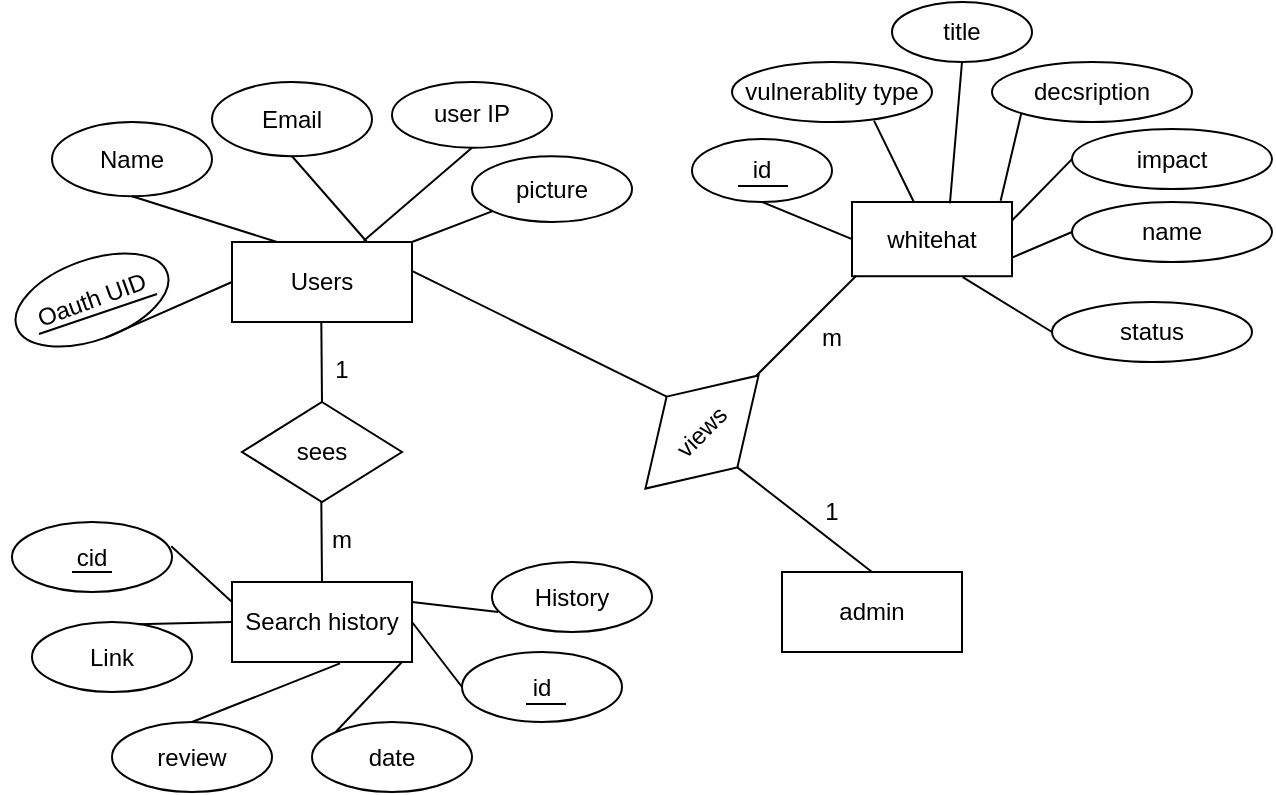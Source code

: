 <mxfile version="24.9.3">
  <diagram name="Page-1" id="CrL3ho2xiwmBCw55VYt6">
    <mxGraphModel dx="1235" dy="676" grid="1" gridSize="10" guides="1" tooltips="1" connect="1" arrows="1" fold="1" page="1" pageScale="1" pageWidth="850" pageHeight="1100" math="0" shadow="0">
      <root>
        <mxCell id="0" />
        <mxCell id="1" parent="0" />
        <mxCell id="G_u9hs9IfjCtMMZhX1Wt-1" value="Users" style="rounded=0;whiteSpace=wrap;html=1;fillColor=none;" parent="1" vertex="1">
          <mxGeometry x="230" y="240" width="90" height="40" as="geometry" />
        </mxCell>
        <mxCell id="G_u9hs9IfjCtMMZhX1Wt-2" value="" style="endArrow=none;html=1;rounded=0;exitX=0;exitY=0.5;exitDx=0;exitDy=0;entryX=0.5;entryY=1;entryDx=0;entryDy=0;" parent="1" source="G_u9hs9IfjCtMMZhX1Wt-1" target="G_u9hs9IfjCtMMZhX1Wt-3" edge="1">
          <mxGeometry width="50" height="50" relative="1" as="geometry">
            <mxPoint x="220" y="260" as="sourcePoint" />
            <mxPoint x="210" y="210" as="targetPoint" />
          </mxGeometry>
        </mxCell>
        <mxCell id="G_u9hs9IfjCtMMZhX1Wt-3" value="Oauth UID" style="ellipse;whiteSpace=wrap;html=1;fillColor=none;rotation=-20;" parent="1" vertex="1">
          <mxGeometry x="120" y="249" width="80" height="40" as="geometry" />
        </mxCell>
        <mxCell id="G_u9hs9IfjCtMMZhX1Wt-4" value="" style="endArrow=none;html=1;rounded=0;exitX=0.25;exitY=0;exitDx=0;exitDy=0;entryX=0.5;entryY=1;entryDx=0;entryDy=0;" parent="1" source="G_u9hs9IfjCtMMZhX1Wt-1" target="G_u9hs9IfjCtMMZhX1Wt-5" edge="1">
          <mxGeometry width="50" height="50" relative="1" as="geometry">
            <mxPoint x="350" y="235.7" as="sourcePoint" />
            <mxPoint x="330" y="185.7" as="targetPoint" />
          </mxGeometry>
        </mxCell>
        <mxCell id="G_u9hs9IfjCtMMZhX1Wt-5" value="Name" style="ellipse;whiteSpace=wrap;html=1;fillColor=none;rotation=0;" parent="1" vertex="1">
          <mxGeometry x="140" y="180" width="80" height="37.11" as="geometry" />
        </mxCell>
        <mxCell id="G_u9hs9IfjCtMMZhX1Wt-8" value="" style="endArrow=none;html=1;rounded=0;exitX=0.75;exitY=0;exitDx=0;exitDy=0;entryX=0.5;entryY=1;entryDx=0;entryDy=0;" parent="1" source="G_u9hs9IfjCtMMZhX1Wt-1" target="G_u9hs9IfjCtMMZhX1Wt-9" edge="1">
          <mxGeometry width="50" height="50" relative="1" as="geometry">
            <mxPoint x="343" y="240" as="sourcePoint" />
            <mxPoint x="420" y="185.7" as="targetPoint" />
          </mxGeometry>
        </mxCell>
        <mxCell id="G_u9hs9IfjCtMMZhX1Wt-9" value="Email" style="ellipse;whiteSpace=wrap;html=1;fillColor=none;rotation=0;" parent="1" vertex="1">
          <mxGeometry x="220" y="160" width="80" height="37.11" as="geometry" />
        </mxCell>
        <mxCell id="G_u9hs9IfjCtMMZhX1Wt-10" value="" style="endArrow=none;html=1;rounded=0;entryX=0.5;entryY=1;entryDx=0;entryDy=0;exitX=0.732;exitY=-0.017;exitDx=0;exitDy=0;exitPerimeter=0;" parent="1" source="G_u9hs9IfjCtMMZhX1Wt-1" target="G_u9hs9IfjCtMMZhX1Wt-11" edge="1">
          <mxGeometry width="50" height="50" relative="1" as="geometry">
            <mxPoint x="300" y="237" as="sourcePoint" />
            <mxPoint x="465" y="222.81" as="targetPoint" />
          </mxGeometry>
        </mxCell>
        <mxCell id="G_u9hs9IfjCtMMZhX1Wt-11" value="user IP" style="ellipse;whiteSpace=wrap;html=1;fillColor=none;rotation=0;" parent="1" vertex="1">
          <mxGeometry x="310" y="160" width="80" height="32.89" as="geometry" />
        </mxCell>
        <mxCell id="G_u9hs9IfjCtMMZhX1Wt-12" value="" style="endArrow=none;html=1;rounded=0;" parent="1" edge="1">
          <mxGeometry width="50" height="50" relative="1" as="geometry">
            <mxPoint x="275" y="320" as="sourcePoint" />
            <mxPoint x="274.66" y="280" as="targetPoint" />
          </mxGeometry>
        </mxCell>
        <mxCell id="G_u9hs9IfjCtMMZhX1Wt-13" value="sees" style="rhombus;whiteSpace=wrap;html=1;fillColor=none;" parent="1" vertex="1">
          <mxGeometry x="235" y="320" width="80" height="50" as="geometry" />
        </mxCell>
        <mxCell id="G_u9hs9IfjCtMMZhX1Wt-14" value="" style="endArrow=none;html=1;rounded=0;" parent="1" edge="1">
          <mxGeometry width="50" height="50" relative="1" as="geometry">
            <mxPoint x="275" y="410" as="sourcePoint" />
            <mxPoint x="274.66" y="370" as="targetPoint" />
          </mxGeometry>
        </mxCell>
        <mxCell id="G_u9hs9IfjCtMMZhX1Wt-15" value="Search history" style="rounded=0;whiteSpace=wrap;html=1;fillColor=none;" parent="1" vertex="1">
          <mxGeometry x="230" y="410" width="90" height="40" as="geometry" />
        </mxCell>
        <mxCell id="G_u9hs9IfjCtMMZhX1Wt-21" value="Link" style="ellipse;whiteSpace=wrap;html=1;fillColor=none;rotation=0;" parent="1" vertex="1">
          <mxGeometry x="130" y="430" width="80" height="35" as="geometry" />
        </mxCell>
        <mxCell id="G_u9hs9IfjCtMMZhX1Wt-22" value="" style="endArrow=none;html=1;rounded=0;exitX=0;exitY=0.5;exitDx=0;exitDy=0;entryX=0.661;entryY=0.033;entryDx=0;entryDy=0;entryPerimeter=0;" parent="1" source="G_u9hs9IfjCtMMZhX1Wt-15" edge="1" target="G_u9hs9IfjCtMMZhX1Wt-21">
          <mxGeometry width="50" height="50" relative="1" as="geometry">
            <mxPoint x="235" y="450" as="sourcePoint" />
            <mxPoint x="192" y="429" as="targetPoint" />
          </mxGeometry>
        </mxCell>
        <mxCell id="G_u9hs9IfjCtMMZhX1Wt-26" value="History" style="ellipse;whiteSpace=wrap;html=1;fillColor=none;rotation=0;" parent="1" vertex="1">
          <mxGeometry x="360" y="400" width="80" height="35" as="geometry" />
        </mxCell>
        <mxCell id="G_u9hs9IfjCtMMZhX1Wt-28" value="" style="endArrow=none;html=1;rounded=0;entryX=0.039;entryY=0.714;entryDx=0;entryDy=0;exitX=1;exitY=0.25;exitDx=0;exitDy=0;entryPerimeter=0;" parent="1" source="G_u9hs9IfjCtMMZhX1Wt-15" target="G_u9hs9IfjCtMMZhX1Wt-26" edge="1">
          <mxGeometry width="50" height="50" relative="1" as="geometry">
            <mxPoint x="345" y="390" as="sourcePoint" />
            <mxPoint x="345" y="350" as="targetPoint" />
          </mxGeometry>
        </mxCell>
        <mxCell id="iVLt0lPun_Ovi0BRwyuc-1" value="id" style="ellipse;whiteSpace=wrap;html=1;fillColor=none;rotation=0;" vertex="1" parent="1">
          <mxGeometry x="345" y="445" width="80" height="35" as="geometry" />
        </mxCell>
        <mxCell id="iVLt0lPun_Ovi0BRwyuc-2" value="date" style="ellipse;whiteSpace=wrap;html=1;fillColor=none;rotation=0;" vertex="1" parent="1">
          <mxGeometry x="270" y="480" width="80" height="35" as="geometry" />
        </mxCell>
        <mxCell id="iVLt0lPun_Ovi0BRwyuc-3" value="" style="endArrow=none;html=1;rounded=0;exitX=0;exitY=0.5;exitDx=0;exitDy=0;" edge="1" parent="1" source="iVLt0lPun_Ovi0BRwyuc-1">
          <mxGeometry width="50" height="50" relative="1" as="geometry">
            <mxPoint x="340" y="390" as="sourcePoint" />
            <mxPoint x="320" y="430" as="targetPoint" />
          </mxGeometry>
        </mxCell>
        <mxCell id="iVLt0lPun_Ovi0BRwyuc-4" value="" style="endArrow=none;html=1;rounded=0;exitX=0;exitY=0;exitDx=0;exitDy=0;" edge="1" parent="1" source="iVLt0lPun_Ovi0BRwyuc-2">
          <mxGeometry width="50" height="50" relative="1" as="geometry">
            <mxPoint x="355" y="453" as="sourcePoint" />
            <mxPoint x="315" y="450" as="targetPoint" />
          </mxGeometry>
        </mxCell>
        <mxCell id="iVLt0lPun_Ovi0BRwyuc-5" value="review" style="ellipse;whiteSpace=wrap;html=1;fillColor=none;rotation=0;" vertex="1" parent="1">
          <mxGeometry x="170" y="480" width="80" height="35" as="geometry" />
        </mxCell>
        <mxCell id="iVLt0lPun_Ovi0BRwyuc-6" value="" style="endArrow=none;html=1;rounded=0;exitX=0.5;exitY=0;exitDx=0;exitDy=0;entryX=0.6;entryY=1.018;entryDx=0;entryDy=0;entryPerimeter=0;" edge="1" parent="1" source="iVLt0lPun_Ovi0BRwyuc-5" target="G_u9hs9IfjCtMMZhX1Wt-15">
          <mxGeometry width="50" height="50" relative="1" as="geometry">
            <mxPoint x="295.5" y="485" as="sourcePoint" />
            <mxPoint x="254.5" y="450" as="targetPoint" />
          </mxGeometry>
        </mxCell>
        <mxCell id="iVLt0lPun_Ovi0BRwyuc-7" value="" style="endArrow=none;html=1;rounded=0;" edge="1" parent="1">
          <mxGeometry width="50" height="50" relative="1" as="geometry">
            <mxPoint x="192.5" y="266" as="sourcePoint" />
            <mxPoint x="133.5" y="286" as="targetPoint" />
          </mxGeometry>
        </mxCell>
        <mxCell id="iVLt0lPun_Ovi0BRwyuc-8" value="" style="endArrow=none;html=1;rounded=0;" edge="1" parent="1">
          <mxGeometry width="50" height="50" relative="1" as="geometry">
            <mxPoint x="397" y="471" as="sourcePoint" />
            <mxPoint x="377" y="471" as="targetPoint" />
          </mxGeometry>
        </mxCell>
        <mxCell id="iVLt0lPun_Ovi0BRwyuc-9" value="cid" style="ellipse;whiteSpace=wrap;html=1;fillColor=none;rotation=0;" vertex="1" parent="1">
          <mxGeometry x="120" y="380" width="80" height="35" as="geometry" />
        </mxCell>
        <mxCell id="iVLt0lPun_Ovi0BRwyuc-10" value="" style="endArrow=none;html=1;rounded=0;" edge="1" parent="1">
          <mxGeometry width="50" height="50" relative="1" as="geometry">
            <mxPoint x="170" y="405" as="sourcePoint" />
            <mxPoint x="150" y="405" as="targetPoint" />
          </mxGeometry>
        </mxCell>
        <mxCell id="iVLt0lPun_Ovi0BRwyuc-11" value="m&lt;div&gt;&lt;br&gt;&lt;/div&gt;" style="text;html=1;align=center;verticalAlign=middle;whiteSpace=wrap;rounded=0;" vertex="1" parent="1">
          <mxGeometry x="255" y="381" width="60" height="30" as="geometry" />
        </mxCell>
        <mxCell id="iVLt0lPun_Ovi0BRwyuc-12" value="" style="endArrow=none;html=1;rounded=0;exitX=0.995;exitY=0.347;exitDx=0;exitDy=0;exitPerimeter=0;entryX=0;entryY=0.25;entryDx=0;entryDy=0;" edge="1" parent="1" source="iVLt0lPun_Ovi0BRwyuc-9" target="G_u9hs9IfjCtMMZhX1Wt-15">
          <mxGeometry width="50" height="50" relative="1" as="geometry">
            <mxPoint x="350" y="360" as="sourcePoint" />
            <mxPoint x="400" y="310" as="targetPoint" />
          </mxGeometry>
        </mxCell>
        <mxCell id="iVLt0lPun_Ovi0BRwyuc-13" value="picture" style="ellipse;whiteSpace=wrap;html=1;fillColor=none;rotation=0;" vertex="1" parent="1">
          <mxGeometry x="350" y="197.11" width="80" height="32.89" as="geometry" />
        </mxCell>
        <mxCell id="iVLt0lPun_Ovi0BRwyuc-14" value="" style="endArrow=none;html=1;rounded=0;exitX=1;exitY=0;exitDx=0;exitDy=0;" edge="1" parent="1" source="G_u9hs9IfjCtMMZhX1Wt-1" target="iVLt0lPun_Ovi0BRwyuc-13">
          <mxGeometry width="50" height="50" relative="1" as="geometry">
            <mxPoint x="330" y="270" as="sourcePoint" />
            <mxPoint x="395" y="240" as="targetPoint" />
          </mxGeometry>
        </mxCell>
        <mxCell id="iVLt0lPun_Ovi0BRwyuc-15" value="1" style="text;html=1;align=center;verticalAlign=middle;whiteSpace=wrap;rounded=0;" vertex="1" parent="1">
          <mxGeometry x="255" y="289" width="60" height="30" as="geometry" />
        </mxCell>
        <mxCell id="iVLt0lPun_Ovi0BRwyuc-18" value="admin" style="rounded=0;whiteSpace=wrap;html=1;fillColor=none;" vertex="1" parent="1">
          <mxGeometry x="505" y="405" width="90" height="40" as="geometry" />
        </mxCell>
        <mxCell id="iVLt0lPun_Ovi0BRwyuc-19" value="views" style="rhombus;whiteSpace=wrap;html=1;fillColor=none;rotation=-45;" vertex="1" parent="1">
          <mxGeometry x="425" y="310" width="80" height="50" as="geometry" />
        </mxCell>
        <mxCell id="iVLt0lPun_Ovi0BRwyuc-20" value="" style="endArrow=none;html=1;rounded=0;exitX=0.5;exitY=0;exitDx=0;exitDy=0;entryX=0.5;entryY=1;entryDx=0;entryDy=0;" edge="1" parent="1" source="iVLt0lPun_Ovi0BRwyuc-18" target="iVLt0lPun_Ovi0BRwyuc-19">
          <mxGeometry width="50" height="50" relative="1" as="geometry">
            <mxPoint x="400" y="360" as="sourcePoint" />
            <mxPoint x="450" y="310" as="targetPoint" />
          </mxGeometry>
        </mxCell>
        <mxCell id="iVLt0lPun_Ovi0BRwyuc-21" value="" style="endArrow=none;html=1;rounded=0;exitX=1.005;exitY=0.366;exitDx=0;exitDy=0;entryX=0.5;entryY=0;entryDx=0;entryDy=0;exitPerimeter=0;" edge="1" parent="1" source="G_u9hs9IfjCtMMZhX1Wt-1" target="iVLt0lPun_Ovi0BRwyuc-19">
          <mxGeometry width="50" height="50" relative="1" as="geometry">
            <mxPoint x="400" y="360" as="sourcePoint" />
            <mxPoint x="450" y="310" as="targetPoint" />
          </mxGeometry>
        </mxCell>
        <mxCell id="iVLt0lPun_Ovi0BRwyuc-22" value="" style="endArrow=none;html=1;rounded=0;" edge="1" parent="1">
          <mxGeometry width="50" height="50" relative="1" as="geometry">
            <mxPoint x="492" y="307" as="sourcePoint" />
            <mxPoint x="542" y="257" as="targetPoint" />
          </mxGeometry>
        </mxCell>
        <mxCell id="iVLt0lPun_Ovi0BRwyuc-23" value="whitehat" style="rounded=0;whiteSpace=wrap;html=1;fillColor=none;" vertex="1" parent="1">
          <mxGeometry x="540" y="220" width="80" height="37.11" as="geometry" />
        </mxCell>
        <mxCell id="iVLt0lPun_Ovi0BRwyuc-24" value="1" style="text;html=1;align=center;verticalAlign=middle;whiteSpace=wrap;rounded=0;" vertex="1" parent="1">
          <mxGeometry x="500" y="360" width="60" height="30" as="geometry" />
        </mxCell>
        <mxCell id="iVLt0lPun_Ovi0BRwyuc-25" value="m&lt;div&gt;&lt;br&gt;&lt;/div&gt;" style="text;html=1;align=center;verticalAlign=middle;whiteSpace=wrap;rounded=0;" vertex="1" parent="1">
          <mxGeometry x="500" y="280" width="60" height="30" as="geometry" />
        </mxCell>
        <mxCell id="iVLt0lPun_Ovi0BRwyuc-26" value="id" style="ellipse;whiteSpace=wrap;html=1;fillColor=none;rotation=0;" vertex="1" parent="1">
          <mxGeometry x="460" y="188.55" width="70" height="31.45" as="geometry" />
        </mxCell>
        <mxCell id="iVLt0lPun_Ovi0BRwyuc-27" value="vulnerablity type" style="ellipse;whiteSpace=wrap;html=1;fillColor=none;rotation=0;" vertex="1" parent="1">
          <mxGeometry x="480" y="150" width="100" height="30" as="geometry" />
        </mxCell>
        <mxCell id="iVLt0lPun_Ovi0BRwyuc-28" value="title" style="ellipse;whiteSpace=wrap;html=1;fillColor=none;rotation=0;" vertex="1" parent="1">
          <mxGeometry x="560" y="120" width="70" height="30" as="geometry" />
        </mxCell>
        <mxCell id="iVLt0lPun_Ovi0BRwyuc-29" value="decsription" style="ellipse;whiteSpace=wrap;html=1;fillColor=none;rotation=0;" vertex="1" parent="1">
          <mxGeometry x="610" y="150" width="100" height="30" as="geometry" />
        </mxCell>
        <mxCell id="iVLt0lPun_Ovi0BRwyuc-30" value="impact" style="ellipse;whiteSpace=wrap;html=1;fillColor=none;rotation=0;" vertex="1" parent="1">
          <mxGeometry x="650" y="183.55" width="100" height="30" as="geometry" />
        </mxCell>
        <mxCell id="iVLt0lPun_Ovi0BRwyuc-31" value="name" style="ellipse;whiteSpace=wrap;html=1;fillColor=none;rotation=0;" vertex="1" parent="1">
          <mxGeometry x="650" y="220" width="100" height="30" as="geometry" />
        </mxCell>
        <mxCell id="iVLt0lPun_Ovi0BRwyuc-32" value="status" style="ellipse;whiteSpace=wrap;html=1;fillColor=none;rotation=0;" vertex="1" parent="1">
          <mxGeometry x="640" y="270" width="100" height="30" as="geometry" />
        </mxCell>
        <mxCell id="iVLt0lPun_Ovi0BRwyuc-33" value="" style="endArrow=none;html=1;rounded=0;exitX=0.5;exitY=1;exitDx=0;exitDy=0;entryX=0;entryY=0.5;entryDx=0;entryDy=0;" edge="1" parent="1" source="iVLt0lPun_Ovi0BRwyuc-26" target="iVLt0lPun_Ovi0BRwyuc-23">
          <mxGeometry width="50" height="50" relative="1" as="geometry">
            <mxPoint x="330" y="265" as="sourcePoint" />
            <mxPoint x="457" y="327" as="targetPoint" />
          </mxGeometry>
        </mxCell>
        <mxCell id="iVLt0lPun_Ovi0BRwyuc-34" value="" style="endArrow=none;html=1;rounded=0;exitX=0.71;exitY=0.978;exitDx=0;exitDy=0;exitPerimeter=0;" edge="1" parent="1" source="iVLt0lPun_Ovi0BRwyuc-27" target="iVLt0lPun_Ovi0BRwyuc-23">
          <mxGeometry width="50" height="50" relative="1" as="geometry">
            <mxPoint x="340" y="275" as="sourcePoint" />
            <mxPoint x="467" y="337" as="targetPoint" />
          </mxGeometry>
        </mxCell>
        <mxCell id="iVLt0lPun_Ovi0BRwyuc-35" value="" style="endArrow=none;html=1;rounded=0;exitX=0.5;exitY=1;exitDx=0;exitDy=0;entryX=0.612;entryY=0.018;entryDx=0;entryDy=0;entryPerimeter=0;" edge="1" parent="1" source="iVLt0lPun_Ovi0BRwyuc-28" target="iVLt0lPun_Ovi0BRwyuc-23">
          <mxGeometry width="50" height="50" relative="1" as="geometry">
            <mxPoint x="350" y="285" as="sourcePoint" />
            <mxPoint x="477" y="347" as="targetPoint" />
          </mxGeometry>
        </mxCell>
        <mxCell id="iVLt0lPun_Ovi0BRwyuc-36" value="" style="endArrow=none;html=1;rounded=0;exitX=0;exitY=1;exitDx=0;exitDy=0;entryX=0.929;entryY=-0.018;entryDx=0;entryDy=0;entryPerimeter=0;" edge="1" parent="1" source="iVLt0lPun_Ovi0BRwyuc-29" target="iVLt0lPun_Ovi0BRwyuc-23">
          <mxGeometry width="50" height="50" relative="1" as="geometry">
            <mxPoint x="360" y="295" as="sourcePoint" />
            <mxPoint x="487" y="357" as="targetPoint" />
          </mxGeometry>
        </mxCell>
        <mxCell id="iVLt0lPun_Ovi0BRwyuc-37" value="" style="endArrow=none;html=1;rounded=0;exitX=0;exitY=0.5;exitDx=0;exitDy=0;entryX=1;entryY=0.25;entryDx=0;entryDy=0;" edge="1" parent="1" source="iVLt0lPun_Ovi0BRwyuc-30" target="iVLt0lPun_Ovi0BRwyuc-23">
          <mxGeometry width="50" height="50" relative="1" as="geometry">
            <mxPoint x="370" y="305" as="sourcePoint" />
            <mxPoint x="497" y="367" as="targetPoint" />
          </mxGeometry>
        </mxCell>
        <mxCell id="iVLt0lPun_Ovi0BRwyuc-38" value="" style="endArrow=none;html=1;rounded=0;exitX=0;exitY=0.5;exitDx=0;exitDy=0;entryX=1;entryY=0.75;entryDx=0;entryDy=0;" edge="1" parent="1" source="iVLt0lPun_Ovi0BRwyuc-31" target="iVLt0lPun_Ovi0BRwyuc-23">
          <mxGeometry width="50" height="50" relative="1" as="geometry">
            <mxPoint x="380" y="315" as="sourcePoint" />
            <mxPoint x="507" y="377" as="targetPoint" />
          </mxGeometry>
        </mxCell>
        <mxCell id="iVLt0lPun_Ovi0BRwyuc-39" value="" style="endArrow=none;html=1;rounded=0;exitX=0;exitY=0.5;exitDx=0;exitDy=0;entryX=0.692;entryY=1.011;entryDx=0;entryDy=0;entryPerimeter=0;" edge="1" parent="1" source="iVLt0lPun_Ovi0BRwyuc-32" target="iVLt0lPun_Ovi0BRwyuc-23">
          <mxGeometry width="50" height="50" relative="1" as="geometry">
            <mxPoint x="390" y="325" as="sourcePoint" />
            <mxPoint x="600" y="260" as="targetPoint" />
          </mxGeometry>
        </mxCell>
        <mxCell id="iVLt0lPun_Ovi0BRwyuc-40" value="" style="endArrow=none;html=1;rounded=0;" edge="1" parent="1">
          <mxGeometry width="50" height="50" relative="1" as="geometry">
            <mxPoint x="508" y="212" as="sourcePoint" />
            <mxPoint x="483" y="212" as="targetPoint" />
          </mxGeometry>
        </mxCell>
      </root>
    </mxGraphModel>
  </diagram>
</mxfile>
